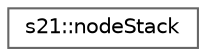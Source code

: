 digraph "Graphical Class Hierarchy"
{
 // LATEX_PDF_SIZE
  bgcolor="transparent";
  edge [fontname=Helvetica,fontsize=10,labelfontname=Helvetica,labelfontsize=10];
  node [fontname=Helvetica,fontsize=10,shape=box,height=0.2,width=0.4];
  rankdir="LR";
  Node0 [id="Node000000",label="s21::nodeStack",height=0.2,width=0.4,color="grey40", fillcolor="white", style="filled",URL="$d3/d97/structs21_1_1nodeStack.html",tooltip=" "];
}
